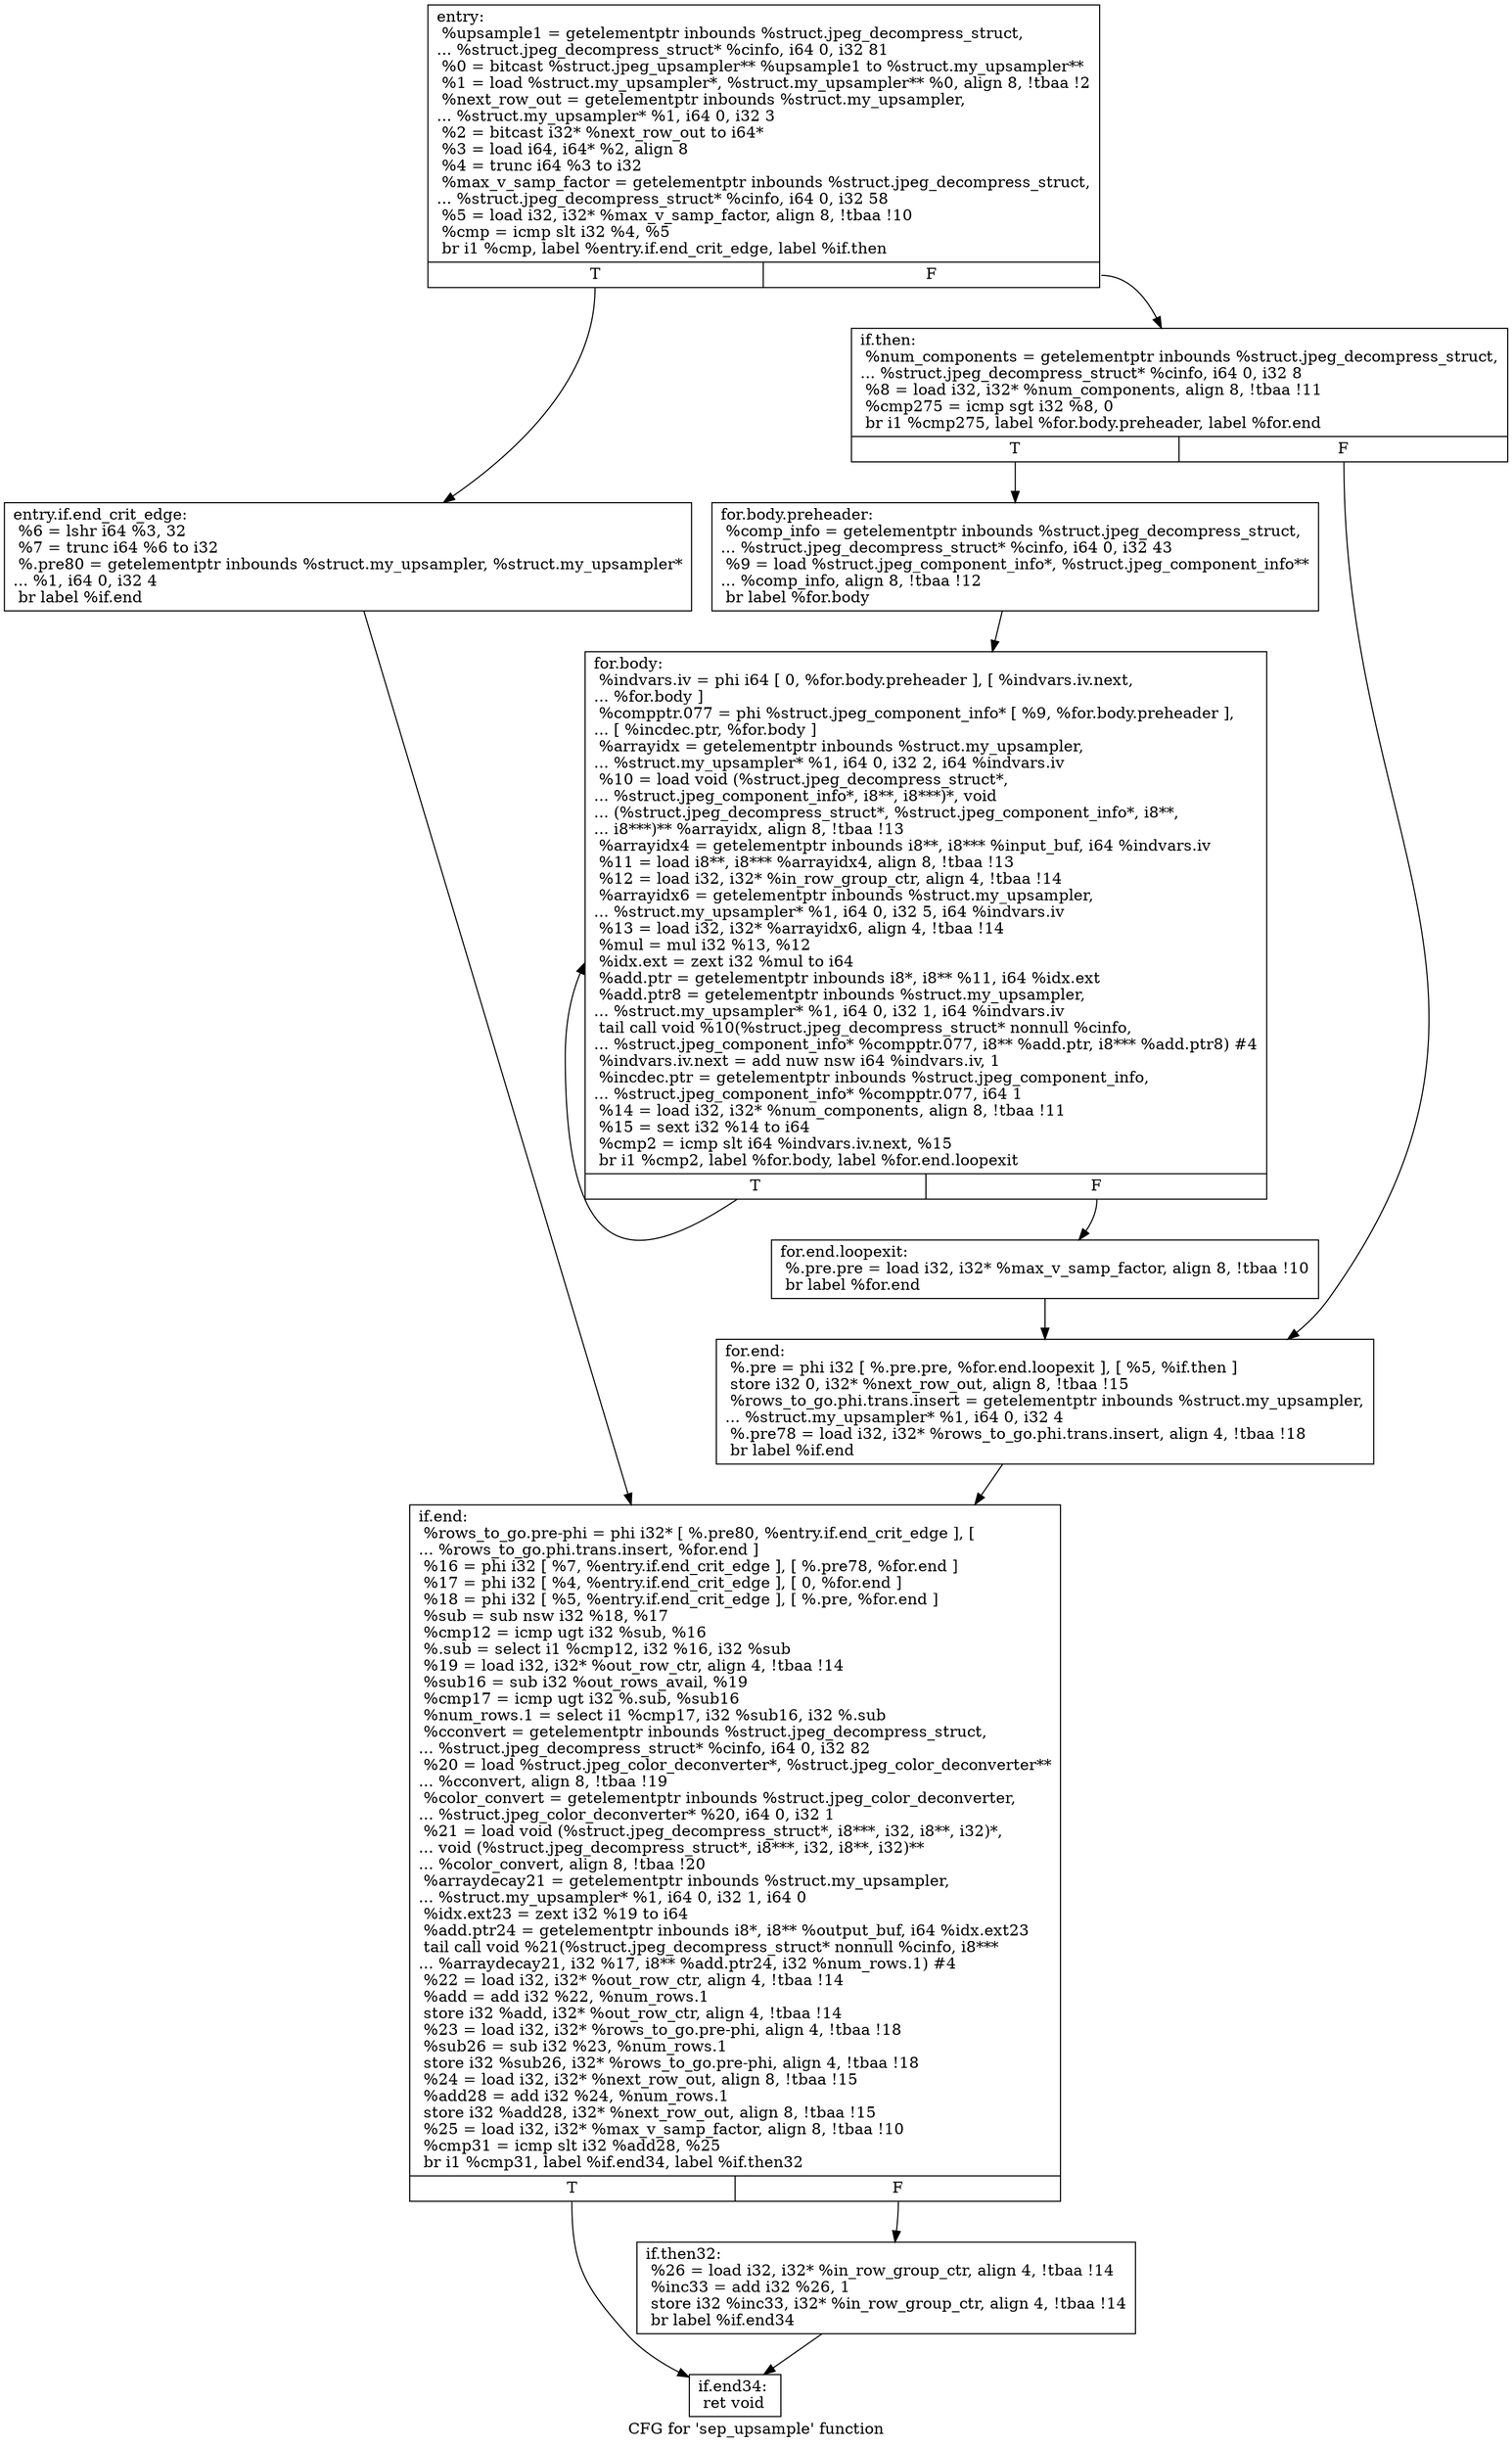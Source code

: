 digraph "CFG for 'sep_upsample' function" {
	label="CFG for 'sep_upsample' function";

	Node0x5cb9530 [shape=record,label="{entry:\l  %upsample1 = getelementptr inbounds %struct.jpeg_decompress_struct,\l... %struct.jpeg_decompress_struct* %cinfo, i64 0, i32 81\l  %0 = bitcast %struct.jpeg_upsampler** %upsample1 to %struct.my_upsampler**\l  %1 = load %struct.my_upsampler*, %struct.my_upsampler** %0, align 8, !tbaa !2\l  %next_row_out = getelementptr inbounds %struct.my_upsampler,\l... %struct.my_upsampler* %1, i64 0, i32 3\l  %2 = bitcast i32* %next_row_out to i64*\l  %3 = load i64, i64* %2, align 8\l  %4 = trunc i64 %3 to i32\l  %max_v_samp_factor = getelementptr inbounds %struct.jpeg_decompress_struct,\l... %struct.jpeg_decompress_struct* %cinfo, i64 0, i32 58\l  %5 = load i32, i32* %max_v_samp_factor, align 8, !tbaa !10\l  %cmp = icmp slt i32 %4, %5\l  br i1 %cmp, label %entry.if.end_crit_edge, label %if.then\l|{<s0>T|<s1>F}}"];
	Node0x5cb9530:s0 -> Node0x5ca7260;
	Node0x5cb9530:s1 -> Node0x5cb9840;
	Node0x5ca7260 [shape=record,label="{entry.if.end_crit_edge:                           \l  %6 = lshr i64 %3, 32\l  %7 = trunc i64 %6 to i32\l  %.pre80 = getelementptr inbounds %struct.my_upsampler, %struct.my_upsampler*\l... %1, i64 0, i32 4\l  br label %if.end\l}"];
	Node0x5ca7260 -> Node0x5ca7690;
	Node0x5cb9840 [shape=record,label="{if.then:                                          \l  %num_components = getelementptr inbounds %struct.jpeg_decompress_struct,\l... %struct.jpeg_decompress_struct* %cinfo, i64 0, i32 8\l  %8 = load i32, i32* %num_components, align 8, !tbaa !11\l  %cmp275 = icmp sgt i32 %8, 0\l  br i1 %cmp275, label %for.body.preheader, label %for.end\l|{<s0>T|<s1>F}}"];
	Node0x5cb9840:s0 -> Node0x5ca7030;
	Node0x5cb9840:s1 -> Node0x5ca7a40;
	Node0x5ca7030 [shape=record,label="{for.body.preheader:                               \l  %comp_info = getelementptr inbounds %struct.jpeg_decompress_struct,\l... %struct.jpeg_decompress_struct* %cinfo, i64 0, i32 43\l  %9 = load %struct.jpeg_component_info*, %struct.jpeg_component_info**\l... %comp_info, align 8, !tbaa !12\l  br label %for.body\l}"];
	Node0x5ca7030 -> Node0x5ca7c70;
	Node0x5ca7c70 [shape=record,label="{for.body:                                         \l  %indvars.iv = phi i64 [ 0, %for.body.preheader ], [ %indvars.iv.next,\l... %for.body ]\l  %compptr.077 = phi %struct.jpeg_component_info* [ %9, %for.body.preheader ],\l... [ %incdec.ptr, %for.body ]\l  %arrayidx = getelementptr inbounds %struct.my_upsampler,\l... %struct.my_upsampler* %1, i64 0, i32 2, i64 %indvars.iv\l  %10 = load void (%struct.jpeg_decompress_struct*,\l... %struct.jpeg_component_info*, i8**, i8***)*, void\l... (%struct.jpeg_decompress_struct*, %struct.jpeg_component_info*, i8**,\l... i8***)** %arrayidx, align 8, !tbaa !13\l  %arrayidx4 = getelementptr inbounds i8**, i8*** %input_buf, i64 %indvars.iv\l  %11 = load i8**, i8*** %arrayidx4, align 8, !tbaa !13\l  %12 = load i32, i32* %in_row_group_ctr, align 4, !tbaa !14\l  %arrayidx6 = getelementptr inbounds %struct.my_upsampler,\l... %struct.my_upsampler* %1, i64 0, i32 5, i64 %indvars.iv\l  %13 = load i32, i32* %arrayidx6, align 4, !tbaa !14\l  %mul = mul i32 %13, %12\l  %idx.ext = zext i32 %mul to i64\l  %add.ptr = getelementptr inbounds i8*, i8** %11, i64 %idx.ext\l  %add.ptr8 = getelementptr inbounds %struct.my_upsampler,\l... %struct.my_upsampler* %1, i64 0, i32 1, i64 %indvars.iv\l  tail call void %10(%struct.jpeg_decompress_struct* nonnull %cinfo,\l... %struct.jpeg_component_info* %compptr.077, i8** %add.ptr, i8*** %add.ptr8) #4\l  %indvars.iv.next = add nuw nsw i64 %indvars.iv, 1\l  %incdec.ptr = getelementptr inbounds %struct.jpeg_component_info,\l... %struct.jpeg_component_info* %compptr.077, i64 1\l  %14 = load i32, i32* %num_components, align 8, !tbaa !11\l  %15 = sext i32 %14 to i64\l  %cmp2 = icmp slt i64 %indvars.iv.next, %15\l  br i1 %cmp2, label %for.body, label %for.end.loopexit\l|{<s0>T|<s1>F}}"];
	Node0x5ca7c70:s0 -> Node0x5ca7c70;
	Node0x5ca7c70:s1 -> Node0x5cbd4f0;
	Node0x5cbd4f0 [shape=record,label="{for.end.loopexit:                                 \l  %.pre.pre = load i32, i32* %max_v_samp_factor, align 8, !tbaa !10\l  br label %for.end\l}"];
	Node0x5cbd4f0 -> Node0x5ca7a40;
	Node0x5ca7a40 [shape=record,label="{for.end:                                          \l  %.pre = phi i32 [ %.pre.pre, %for.end.loopexit ], [ %5, %if.then ]\l  store i32 0, i32* %next_row_out, align 8, !tbaa !15\l  %rows_to_go.phi.trans.insert = getelementptr inbounds %struct.my_upsampler,\l... %struct.my_upsampler* %1, i64 0, i32 4\l  %.pre78 = load i32, i32* %rows_to_go.phi.trans.insert, align 4, !tbaa !18\l  br label %if.end\l}"];
	Node0x5ca7a40 -> Node0x5ca7690;
	Node0x5ca7690 [shape=record,label="{if.end:                                           \l  %rows_to_go.pre-phi = phi i32* [ %.pre80, %entry.if.end_crit_edge ], [\l... %rows_to_go.phi.trans.insert, %for.end ]\l  %16 = phi i32 [ %7, %entry.if.end_crit_edge ], [ %.pre78, %for.end ]\l  %17 = phi i32 [ %4, %entry.if.end_crit_edge ], [ 0, %for.end ]\l  %18 = phi i32 [ %5, %entry.if.end_crit_edge ], [ %.pre, %for.end ]\l  %sub = sub nsw i32 %18, %17\l  %cmp12 = icmp ugt i32 %sub, %16\l  %.sub = select i1 %cmp12, i32 %16, i32 %sub\l  %19 = load i32, i32* %out_row_ctr, align 4, !tbaa !14\l  %sub16 = sub i32 %out_rows_avail, %19\l  %cmp17 = icmp ugt i32 %.sub, %sub16\l  %num_rows.1 = select i1 %cmp17, i32 %sub16, i32 %.sub\l  %cconvert = getelementptr inbounds %struct.jpeg_decompress_struct,\l... %struct.jpeg_decompress_struct* %cinfo, i64 0, i32 82\l  %20 = load %struct.jpeg_color_deconverter*, %struct.jpeg_color_deconverter**\l... %cconvert, align 8, !tbaa !19\l  %color_convert = getelementptr inbounds %struct.jpeg_color_deconverter,\l... %struct.jpeg_color_deconverter* %20, i64 0, i32 1\l  %21 = load void (%struct.jpeg_decompress_struct*, i8***, i32, i8**, i32)*,\l... void (%struct.jpeg_decompress_struct*, i8***, i32, i8**, i32)**\l... %color_convert, align 8, !tbaa !20\l  %arraydecay21 = getelementptr inbounds %struct.my_upsampler,\l... %struct.my_upsampler* %1, i64 0, i32 1, i64 0\l  %idx.ext23 = zext i32 %19 to i64\l  %add.ptr24 = getelementptr inbounds i8*, i8** %output_buf, i64 %idx.ext23\l  tail call void %21(%struct.jpeg_decompress_struct* nonnull %cinfo, i8***\l... %arraydecay21, i32 %17, i8** %add.ptr24, i32 %num_rows.1) #4\l  %22 = load i32, i32* %out_row_ctr, align 4, !tbaa !14\l  %add = add i32 %22, %num_rows.1\l  store i32 %add, i32* %out_row_ctr, align 4, !tbaa !14\l  %23 = load i32, i32* %rows_to_go.pre-phi, align 4, !tbaa !18\l  %sub26 = sub i32 %23, %num_rows.1\l  store i32 %sub26, i32* %rows_to_go.pre-phi, align 4, !tbaa !18\l  %24 = load i32, i32* %next_row_out, align 8, !tbaa !15\l  %add28 = add i32 %24, %num_rows.1\l  store i32 %add28, i32* %next_row_out, align 8, !tbaa !15\l  %25 = load i32, i32* %max_v_samp_factor, align 8, !tbaa !10\l  %cmp31 = icmp slt i32 %add28, %25\l  br i1 %cmp31, label %if.end34, label %if.then32\l|{<s0>T|<s1>F}}"];
	Node0x5ca7690:s0 -> Node0x5cc01f0;
	Node0x5ca7690:s1 -> Node0x5cc02a0;
	Node0x5cc02a0 [shape=record,label="{if.then32:                                        \l  %26 = load i32, i32* %in_row_group_ctr, align 4, !tbaa !14\l  %inc33 = add i32 %26, 1\l  store i32 %inc33, i32* %in_row_group_ctr, align 4, !tbaa !14\l  br label %if.end34\l}"];
	Node0x5cc02a0 -> Node0x5cc01f0;
	Node0x5cc01f0 [shape=record,label="{if.end34:                                         \l  ret void\l}"];
}

